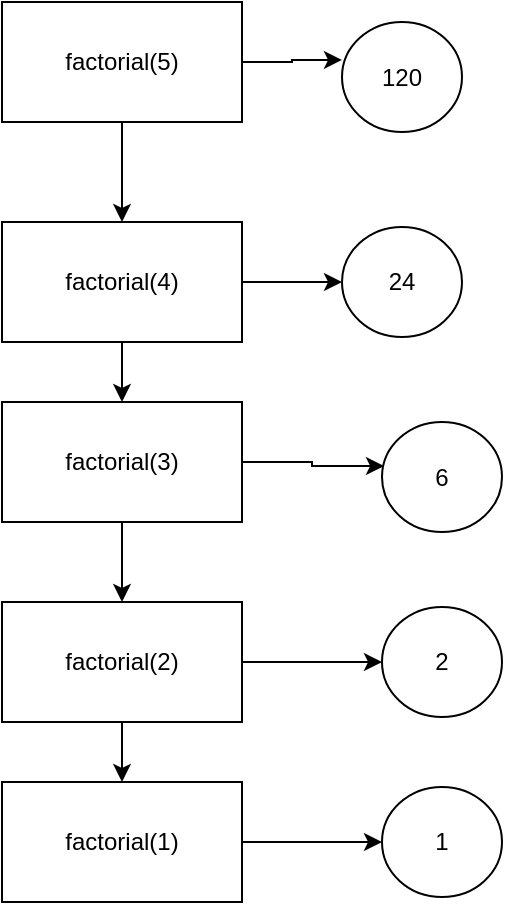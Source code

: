 <mxfile version="13.4.5" type="device"><diagram id="vN5ac7JsTt5OyeC2HymY" name="Page-1"><mxGraphModel dx="868" dy="531" grid="1" gridSize="10" guides="1" tooltips="1" connect="1" arrows="1" fold="1" page="1" pageScale="1" pageWidth="1169" pageHeight="827" math="0" shadow="0"><root><mxCell id="0"/><mxCell id="1" parent="0"/><mxCell id="xW4Qt3XQpbKQvUPJFMT9-2" value="" style="edgeStyle=orthogonalEdgeStyle;rounded=0;orthogonalLoop=1;jettySize=auto;html=1;" edge="1" parent="1" source="xW4Qt3XQpbKQvUPJFMT9-1" target="2"><mxGeometry relative="1" as="geometry"/></mxCell><mxCell id="xW4Qt3XQpbKQvUPJFMT9-19" style="edgeStyle=orthogonalEdgeStyle;rounded=0;orthogonalLoop=1;jettySize=auto;html=1;exitX=1;exitY=0.5;exitDx=0;exitDy=0;entryX=0;entryY=0.345;entryDx=0;entryDy=0;entryPerimeter=0;" edge="1" parent="1" source="xW4Qt3XQpbKQvUPJFMT9-1" target="xW4Qt3XQpbKQvUPJFMT9-18"><mxGeometry relative="1" as="geometry"/></mxCell><mxCell id="xW4Qt3XQpbKQvUPJFMT9-1" value="factorial(5)" style="rounded=0;whiteSpace=wrap;html=1;" vertex="1" parent="1"><mxGeometry x="120" y="30" width="120" height="60" as="geometry"/></mxCell><mxCell id="xW4Qt3XQpbKQvUPJFMT9-4" value="" style="edgeStyle=orthogonalEdgeStyle;rounded=0;orthogonalLoop=1;jettySize=auto;html=1;" edge="1" parent="1" source="2" target="xW4Qt3XQpbKQvUPJFMT9-3"><mxGeometry relative="1" as="geometry"/></mxCell><mxCell id="xW4Qt3XQpbKQvUPJFMT9-17" style="edgeStyle=orthogonalEdgeStyle;rounded=0;orthogonalLoop=1;jettySize=auto;html=1;exitX=1;exitY=0.5;exitDx=0;exitDy=0;entryX=0;entryY=0.5;entryDx=0;entryDy=0;" edge="1" parent="1" source="2" target="xW4Qt3XQpbKQvUPJFMT9-16"><mxGeometry relative="1" as="geometry"/></mxCell><mxCell id="2" value="factorial(4)" style="rounded=0;whiteSpace=wrap;html=1;" vertex="1" parent="1"><mxGeometry x="120" y="140" width="120" height="60" as="geometry"/></mxCell><mxCell id="xW4Qt3XQpbKQvUPJFMT9-6" value="" style="edgeStyle=orthogonalEdgeStyle;rounded=0;orthogonalLoop=1;jettySize=auto;html=1;" edge="1" parent="1" source="xW4Qt3XQpbKQvUPJFMT9-3" target="xW4Qt3XQpbKQvUPJFMT9-5"><mxGeometry relative="1" as="geometry"/></mxCell><mxCell id="xW4Qt3XQpbKQvUPJFMT9-15" style="edgeStyle=orthogonalEdgeStyle;rounded=0;orthogonalLoop=1;jettySize=auto;html=1;exitX=1;exitY=0.5;exitDx=0;exitDy=0;entryX=0.017;entryY=0.4;entryDx=0;entryDy=0;entryPerimeter=0;" edge="1" parent="1" source="xW4Qt3XQpbKQvUPJFMT9-3" target="xW4Qt3XQpbKQvUPJFMT9-14"><mxGeometry relative="1" as="geometry"/></mxCell><mxCell id="xW4Qt3XQpbKQvUPJFMT9-3" value="factorial(3)" style="rounded=0;whiteSpace=wrap;html=1;" vertex="1" parent="1"><mxGeometry x="120" y="230" width="120" height="60" as="geometry"/></mxCell><mxCell id="xW4Qt3XQpbKQvUPJFMT9-8" value="" style="edgeStyle=orthogonalEdgeStyle;rounded=0;orthogonalLoop=1;jettySize=auto;html=1;" edge="1" parent="1" source="xW4Qt3XQpbKQvUPJFMT9-5" target="xW4Qt3XQpbKQvUPJFMT9-7"><mxGeometry relative="1" as="geometry"/></mxCell><mxCell id="xW4Qt3XQpbKQvUPJFMT9-13" style="edgeStyle=orthogonalEdgeStyle;rounded=0;orthogonalLoop=1;jettySize=auto;html=1;exitX=1;exitY=0.5;exitDx=0;exitDy=0;entryX=0;entryY=0.5;entryDx=0;entryDy=0;" edge="1" parent="1" source="xW4Qt3XQpbKQvUPJFMT9-5" target="xW4Qt3XQpbKQvUPJFMT9-12"><mxGeometry relative="1" as="geometry"/></mxCell><mxCell id="xW4Qt3XQpbKQvUPJFMT9-5" value="factorial(2)" style="rounded=0;whiteSpace=wrap;html=1;" vertex="1" parent="1"><mxGeometry x="120" y="330" width="120" height="60" as="geometry"/></mxCell><mxCell id="xW4Qt3XQpbKQvUPJFMT9-10" value="" style="edgeStyle=orthogonalEdgeStyle;rounded=0;orthogonalLoop=1;jettySize=auto;html=1;" edge="1" parent="1" source="xW4Qt3XQpbKQvUPJFMT9-7" target="xW4Qt3XQpbKQvUPJFMT9-9"><mxGeometry relative="1" as="geometry"/></mxCell><mxCell id="xW4Qt3XQpbKQvUPJFMT9-7" value="factorial(1)" style="rounded=0;whiteSpace=wrap;html=1;" vertex="1" parent="1"><mxGeometry x="120" y="420" width="120" height="60" as="geometry"/></mxCell><mxCell id="xW4Qt3XQpbKQvUPJFMT9-9" value="1" style="ellipse;whiteSpace=wrap;html=1;rounded=0;" vertex="1" parent="1"><mxGeometry x="310" y="422.5" width="60" height="55" as="geometry"/></mxCell><mxCell id="xW4Qt3XQpbKQvUPJFMT9-12" value="2" style="ellipse;whiteSpace=wrap;html=1;rounded=0;" vertex="1" parent="1"><mxGeometry x="310" y="332.5" width="60" height="55" as="geometry"/></mxCell><mxCell id="xW4Qt3XQpbKQvUPJFMT9-14" value="6" style="ellipse;whiteSpace=wrap;html=1;rounded=0;" vertex="1" parent="1"><mxGeometry x="310" y="240" width="60" height="55" as="geometry"/></mxCell><mxCell id="xW4Qt3XQpbKQvUPJFMT9-16" value="24" style="ellipse;whiteSpace=wrap;html=1;rounded=0;" vertex="1" parent="1"><mxGeometry x="290" y="142.5" width="60" height="55" as="geometry"/></mxCell><mxCell id="xW4Qt3XQpbKQvUPJFMT9-18" value="120" style="ellipse;whiteSpace=wrap;html=1;rounded=0;" vertex="1" parent="1"><mxGeometry x="290" y="40" width="60" height="55" as="geometry"/></mxCell></root></mxGraphModel></diagram></mxfile>
